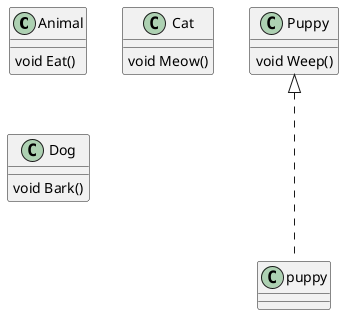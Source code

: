 @startuml

class Animal 
{
  void Eat()
}

class Cat 
{
  void Meow()
}

class Dog 
{
  void Bark()
}

class Puppy 
{
  void Weep()
}

Puppy <|... puppy


@enduml